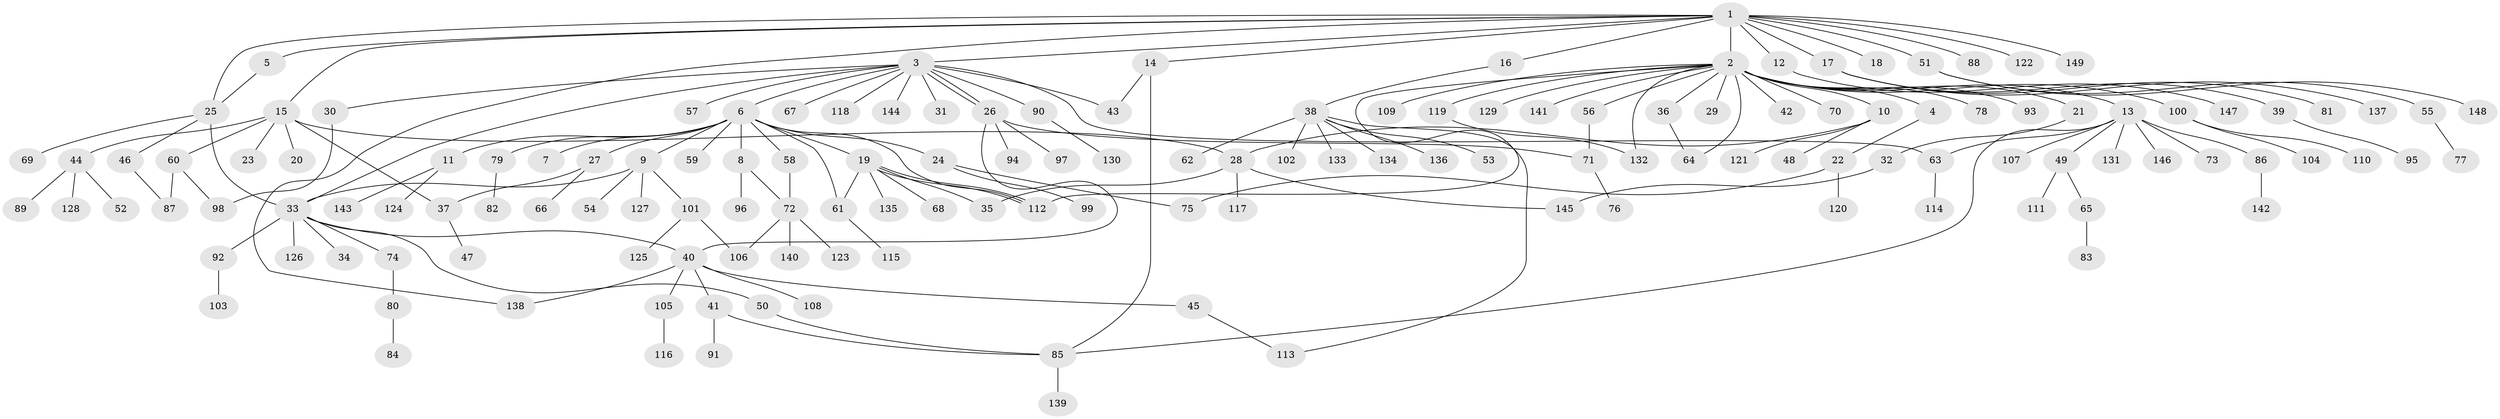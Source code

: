 // coarse degree distribution, {17: 0.008695652173913044, 19: 0.008695652173913044, 14: 0.008695652173913044, 3: 0.0782608695652174, 1: 0.5391304347826087, 13: 0.008695652173913044, 2: 0.24347826086956523, 4: 0.02608695652173913, 9: 0.008695652173913044, 6: 0.008695652173913044, 8: 0.017391304347826087, 5: 0.02608695652173913, 7: 0.017391304347826087}
// Generated by graph-tools (version 1.1) at 2025/51/02/27/25 19:51:59]
// undirected, 149 vertices, 176 edges
graph export_dot {
graph [start="1"]
  node [color=gray90,style=filled];
  1;
  2;
  3;
  4;
  5;
  6;
  7;
  8;
  9;
  10;
  11;
  12;
  13;
  14;
  15;
  16;
  17;
  18;
  19;
  20;
  21;
  22;
  23;
  24;
  25;
  26;
  27;
  28;
  29;
  30;
  31;
  32;
  33;
  34;
  35;
  36;
  37;
  38;
  39;
  40;
  41;
  42;
  43;
  44;
  45;
  46;
  47;
  48;
  49;
  50;
  51;
  52;
  53;
  54;
  55;
  56;
  57;
  58;
  59;
  60;
  61;
  62;
  63;
  64;
  65;
  66;
  67;
  68;
  69;
  70;
  71;
  72;
  73;
  74;
  75;
  76;
  77;
  78;
  79;
  80;
  81;
  82;
  83;
  84;
  85;
  86;
  87;
  88;
  89;
  90;
  91;
  92;
  93;
  94;
  95;
  96;
  97;
  98;
  99;
  100;
  101;
  102;
  103;
  104;
  105;
  106;
  107;
  108;
  109;
  110;
  111;
  112;
  113;
  114;
  115;
  116;
  117;
  118;
  119;
  120;
  121;
  122;
  123;
  124;
  125;
  126;
  127;
  128;
  129;
  130;
  131;
  132;
  133;
  134;
  135;
  136;
  137;
  138;
  139;
  140;
  141;
  142;
  143;
  144;
  145;
  146;
  147;
  148;
  149;
  1 -- 2;
  1 -- 3;
  1 -- 5;
  1 -- 12;
  1 -- 14;
  1 -- 15;
  1 -- 16;
  1 -- 17;
  1 -- 18;
  1 -- 25;
  1 -- 51;
  1 -- 88;
  1 -- 122;
  1 -- 138;
  1 -- 149;
  2 -- 4;
  2 -- 10;
  2 -- 13;
  2 -- 21;
  2 -- 29;
  2 -- 36;
  2 -- 42;
  2 -- 56;
  2 -- 64;
  2 -- 70;
  2 -- 78;
  2 -- 93;
  2 -- 100;
  2 -- 109;
  2 -- 112;
  2 -- 119;
  2 -- 129;
  2 -- 132;
  2 -- 141;
  3 -- 6;
  3 -- 26;
  3 -- 26;
  3 -- 30;
  3 -- 31;
  3 -- 33;
  3 -- 43;
  3 -- 57;
  3 -- 63;
  3 -- 67;
  3 -- 90;
  3 -- 118;
  3 -- 144;
  4 -- 22;
  5 -- 25;
  6 -- 7;
  6 -- 8;
  6 -- 9;
  6 -- 11;
  6 -- 19;
  6 -- 24;
  6 -- 27;
  6 -- 58;
  6 -- 59;
  6 -- 61;
  6 -- 79;
  6 -- 112;
  8 -- 72;
  8 -- 96;
  9 -- 33;
  9 -- 54;
  9 -- 101;
  9 -- 127;
  10 -- 28;
  10 -- 48;
  10 -- 121;
  11 -- 124;
  11 -- 143;
  12 -- 147;
  13 -- 49;
  13 -- 63;
  13 -- 73;
  13 -- 85;
  13 -- 86;
  13 -- 107;
  13 -- 131;
  13 -- 146;
  14 -- 43;
  14 -- 85;
  15 -- 20;
  15 -- 23;
  15 -- 28;
  15 -- 37;
  15 -- 44;
  15 -- 60;
  16 -- 38;
  17 -- 39;
  17 -- 81;
  17 -- 137;
  19 -- 35;
  19 -- 61;
  19 -- 68;
  19 -- 112;
  19 -- 112;
  19 -- 135;
  21 -- 32;
  22 -- 75;
  22 -- 120;
  24 -- 75;
  24 -- 99;
  25 -- 33;
  25 -- 46;
  25 -- 69;
  26 -- 40;
  26 -- 71;
  26 -- 94;
  26 -- 97;
  27 -- 37;
  27 -- 66;
  28 -- 35;
  28 -- 117;
  28 -- 145;
  30 -- 98;
  32 -- 145;
  33 -- 34;
  33 -- 40;
  33 -- 50;
  33 -- 74;
  33 -- 92;
  33 -- 126;
  36 -- 64;
  37 -- 47;
  38 -- 53;
  38 -- 62;
  38 -- 102;
  38 -- 113;
  38 -- 133;
  38 -- 134;
  38 -- 136;
  39 -- 95;
  40 -- 41;
  40 -- 45;
  40 -- 105;
  40 -- 108;
  40 -- 138;
  41 -- 85;
  41 -- 91;
  44 -- 52;
  44 -- 89;
  44 -- 128;
  45 -- 113;
  46 -- 87;
  49 -- 65;
  49 -- 111;
  50 -- 85;
  51 -- 55;
  51 -- 148;
  55 -- 77;
  56 -- 71;
  58 -- 72;
  60 -- 87;
  60 -- 98;
  61 -- 115;
  63 -- 114;
  65 -- 83;
  71 -- 76;
  72 -- 106;
  72 -- 123;
  72 -- 140;
  74 -- 80;
  79 -- 82;
  80 -- 84;
  85 -- 139;
  86 -- 142;
  90 -- 130;
  92 -- 103;
  100 -- 104;
  100 -- 110;
  101 -- 106;
  101 -- 125;
  105 -- 116;
  119 -- 132;
}
